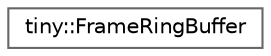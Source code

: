 digraph "Graphical Class Hierarchy"
{
 // LATEX_PDF_SIZE
  bgcolor="transparent";
  edge [fontname=Helvetica,fontsize=10,labelfontname=Helvetica,labelfontsize=10];
  node [fontname=Helvetica,fontsize=10,shape=box,height=0.2,width=0.4];
  rankdir="LR";
  Node0 [id="Node000000",label="tiny::FrameRingBuffer",height=0.2,width=0.4,color="grey40", fillcolor="white", style="filled",URL="$classtiny_1_1_frame_ring_buffer.html",tooltip=" "];
}
